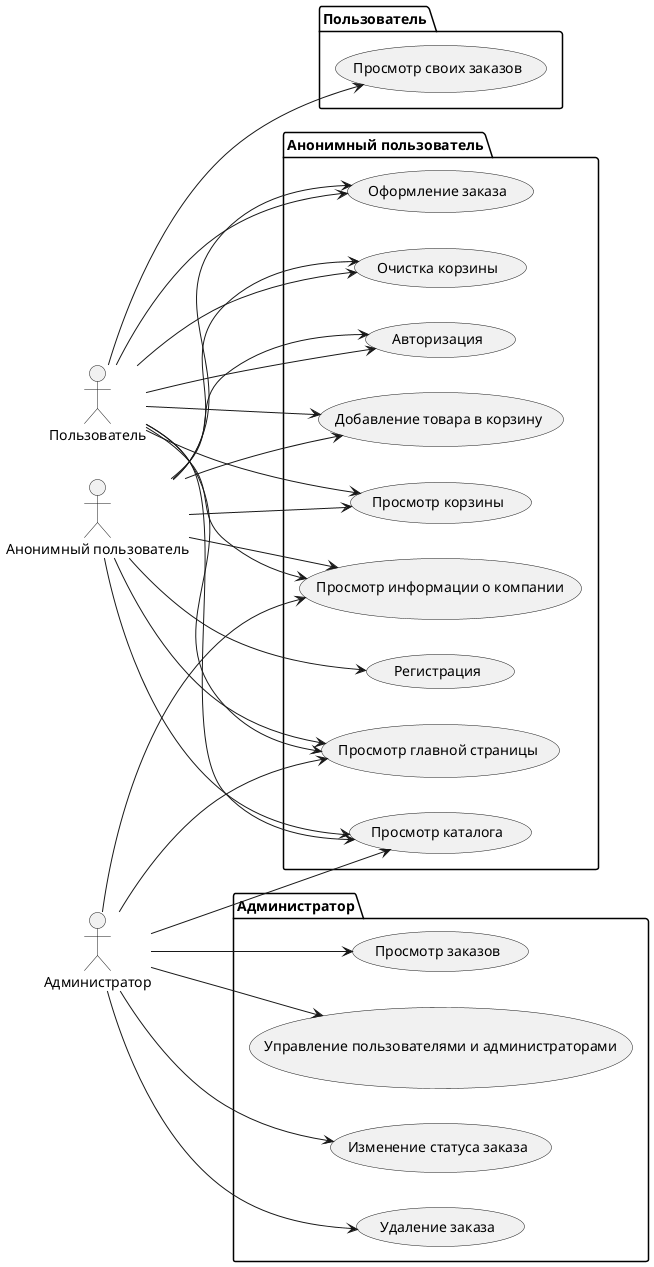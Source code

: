 @startuml
left to right direction

actor "Анонимный пользователь" as AnonymousUser
actor "Пользователь" as User
actor "Администратор" as Admin

package "Анонимный пользователь" {
  usecase "Просмотр главной страницы" as UC1
  usecase "Просмотр каталога" as UC2
  usecase "Просмотр информации о компании" as UC3
  usecase "Добавление товара в корзину" as UC4
  usecase "Просмотр корзины" as UC5
  usecase "Оформление заказа" as UC6
  usecase "Очистка корзины" as UC7
  usecase "Авторизация" as UC8
  usecase "Регистрация" as UC9
}

package "Пользователь" {
  usecase "Просмотр своих заказов" as UC10
}

package "Администратор" {
  usecase "Просмотр заказов" as UC11
  usecase "Управление пользователями и администраторами" as UC12
  usecase "Изменение статуса заказа" as UC13
  usecase "Удаление заказа" as UC14
}

AnonymousUser --> UC1
AnonymousUser --> UC2
AnonymousUser --> UC3
AnonymousUser --> UC4
AnonymousUser --> UC5
AnonymousUser --> UC6
AnonymousUser --> UC7
AnonymousUser --> UC8
AnonymousUser --> UC9

User --> UC1
User --> UC2
User --> UC3
User --> UC4
User --> UC5
User --> UC6
User --> UC7
User --> UC8
User --> UC10

Admin --> UC1
Admin --> UC2
Admin --> UC3
Admin --> UC11
Admin --> UC12
Admin --> UC13
Admin --> UC14
@enduml
